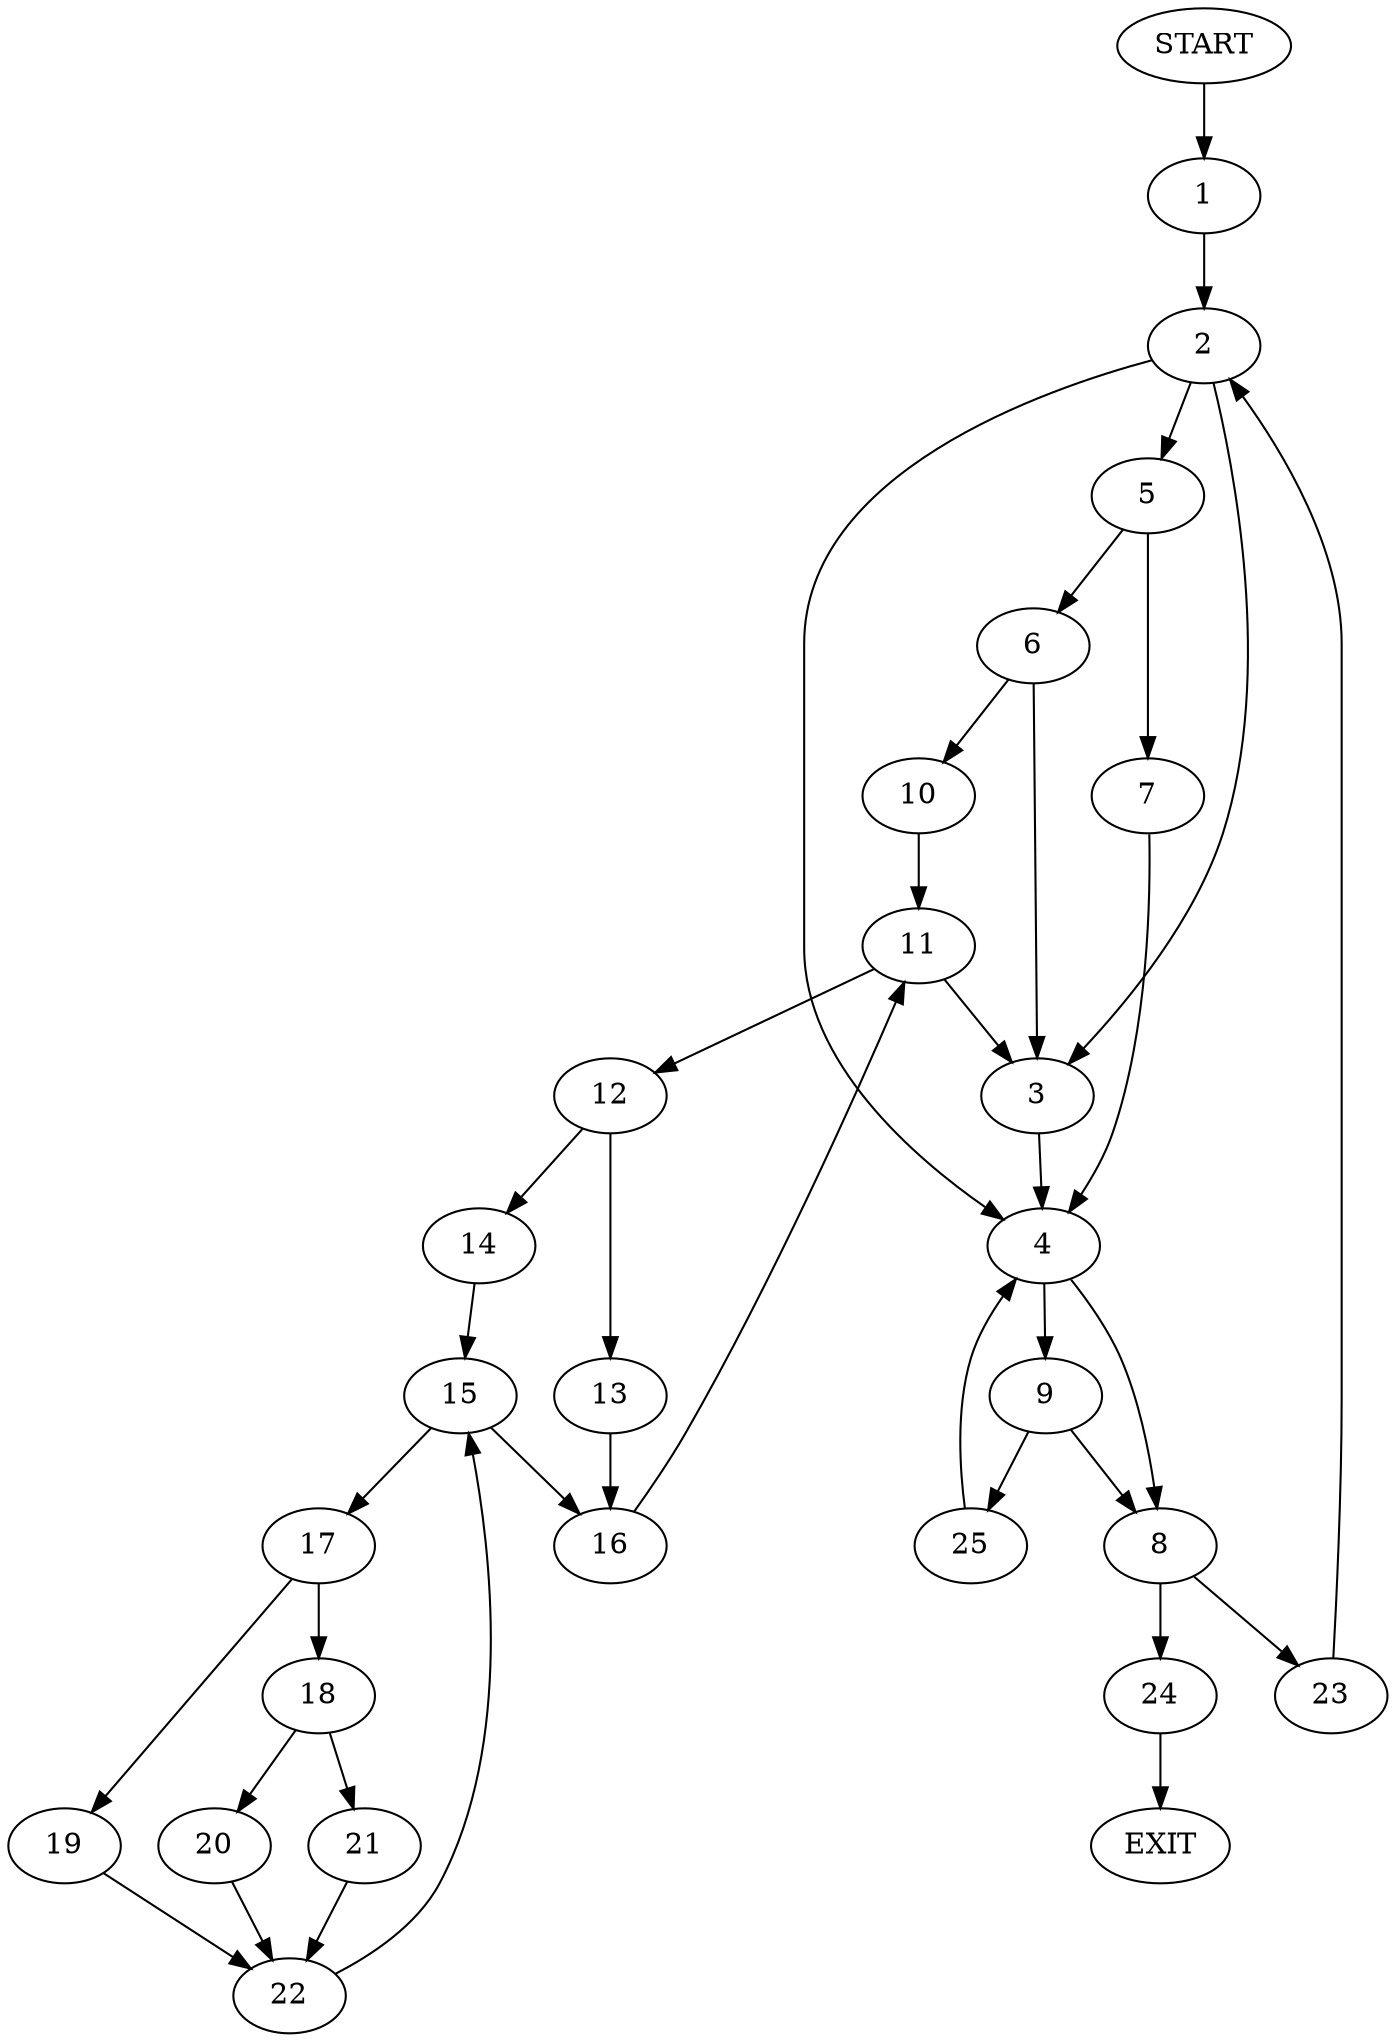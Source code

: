 digraph {
0 [label="START"]
26 [label="EXIT"]
0 -> 1
1 -> 2
2 -> 3
2 -> 4
2 -> 5
5 -> 6
5 -> 7
3 -> 4
4 -> 8
4 -> 9
7 -> 4
6 -> 3
6 -> 10
10 -> 11
11 -> 3
11 -> 12
12 -> 13
12 -> 14
14 -> 15
13 -> 16
16 -> 11
15 -> 16
15 -> 17
17 -> 18
17 -> 19
18 -> 20
18 -> 21
19 -> 22
22 -> 15
20 -> 22
21 -> 22
8 -> 23
8 -> 24
9 -> 25
9 -> 8
25 -> 4
24 -> 26
23 -> 2
}

